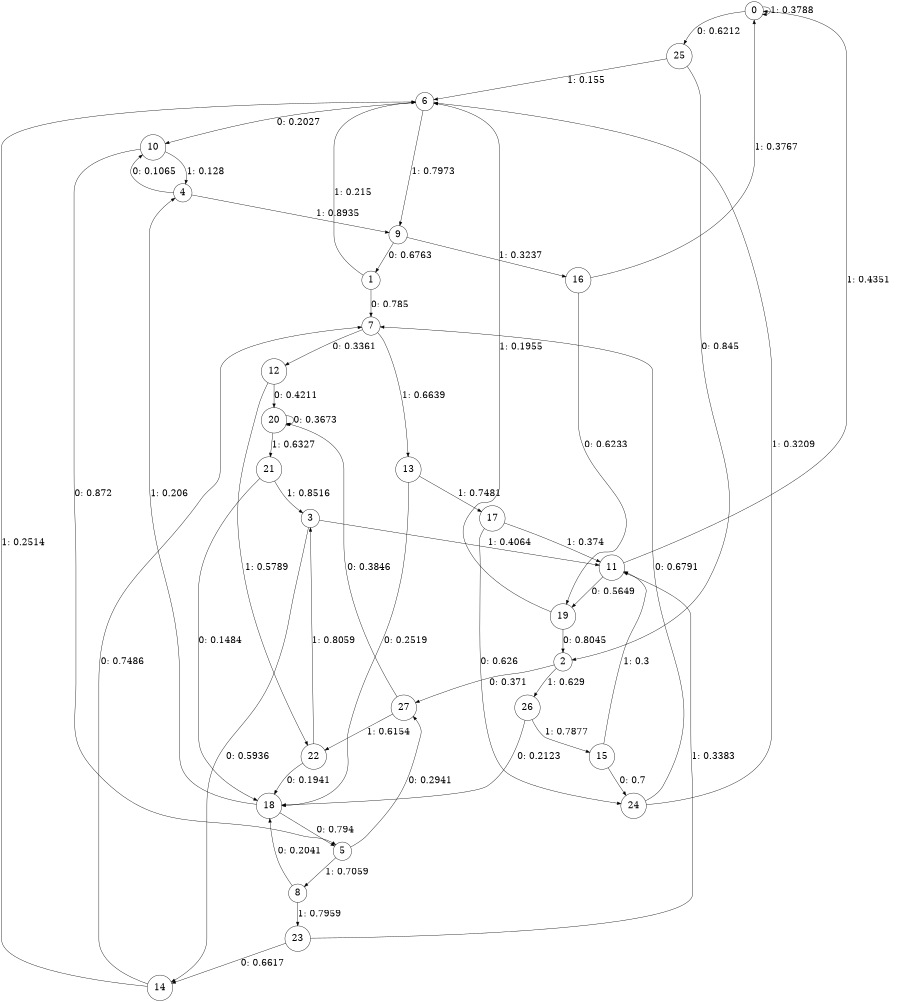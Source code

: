 digraph "ch44concat_phase3_L7" {
size = "6,8.5";
ratio = "fill";
node [shape = circle];
node [fontsize = 24];
edge [fontsize = 24];
0 -> 25 [label = "0: 0.6212   "];
0 -> 0 [label = "1: 0.3788   "];
1 -> 7 [label = "0: 0.785    "];
1 -> 6 [label = "1: 0.215    "];
2 -> 27 [label = "0: 0.371    "];
2 -> 26 [label = "1: 0.629    "];
3 -> 14 [label = "0: 0.5936   "];
3 -> 11 [label = "1: 0.4064   "];
4 -> 10 [label = "0: 0.1065   "];
4 -> 9 [label = "1: 0.8935   "];
5 -> 27 [label = "0: 0.2941   "];
5 -> 8 [label = "1: 0.7059   "];
6 -> 10 [label = "0: 0.2027   "];
6 -> 9 [label = "1: 0.7973   "];
7 -> 12 [label = "0: 0.3361   "];
7 -> 13 [label = "1: 0.6639   "];
8 -> 18 [label = "0: 0.2041   "];
8 -> 23 [label = "1: 0.7959   "];
9 -> 1 [label = "0: 0.6763   "];
9 -> 16 [label = "1: 0.3237   "];
10 -> 5 [label = "0: 0.872    "];
10 -> 4 [label = "1: 0.128    "];
11 -> 19 [label = "0: 0.5649   "];
11 -> 0 [label = "1: 0.4351   "];
12 -> 20 [label = "0: 0.4211   "];
12 -> 22 [label = "1: 0.5789   "];
13 -> 18 [label = "0: 0.2519   "];
13 -> 17 [label = "1: 0.7481   "];
14 -> 7 [label = "0: 0.7486   "];
14 -> 6 [label = "1: 0.2514   "];
15 -> 24 [label = "0: 0.7      "];
15 -> 11 [label = "1: 0.3      "];
16 -> 19 [label = "0: 0.6233   "];
16 -> 0 [label = "1: 0.3767   "];
17 -> 24 [label = "0: 0.626    "];
17 -> 11 [label = "1: 0.374    "];
18 -> 5 [label = "0: 0.794    "];
18 -> 4 [label = "1: 0.206    "];
19 -> 2 [label = "0: 0.8045   "];
19 -> 6 [label = "1: 0.1955   "];
20 -> 20 [label = "0: 0.3673   "];
20 -> 21 [label = "1: 0.6327   "];
21 -> 18 [label = "0: 0.1484   "];
21 -> 3 [label = "1: 0.8516   "];
22 -> 18 [label = "0: 0.1941   "];
22 -> 3 [label = "1: 0.8059   "];
23 -> 14 [label = "0: 0.6617   "];
23 -> 11 [label = "1: 0.3383   "];
24 -> 7 [label = "0: 0.6791   "];
24 -> 6 [label = "1: 0.3209   "];
25 -> 2 [label = "0: 0.845    "];
25 -> 6 [label = "1: 0.155    "];
26 -> 18 [label = "0: 0.2123   "];
26 -> 15 [label = "1: 0.7877   "];
27 -> 20 [label = "0: 0.3846   "];
27 -> 22 [label = "1: 0.6154   "];
}